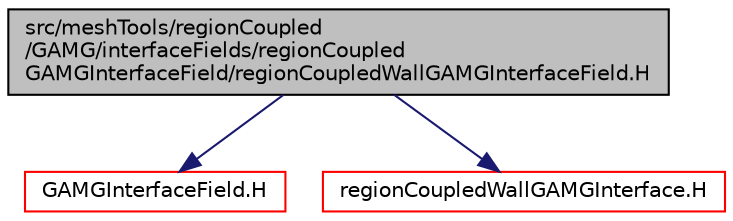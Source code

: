 digraph "src/meshTools/regionCoupled/GAMG/interfaceFields/regionCoupledGAMGInterfaceField/regionCoupledWallGAMGInterfaceField.H"
{
  bgcolor="transparent";
  edge [fontname="Helvetica",fontsize="10",labelfontname="Helvetica",labelfontsize="10"];
  node [fontname="Helvetica",fontsize="10",shape=record];
  Node1 [label="src/meshTools/regionCoupled\l/GAMG/interfaceFields/regionCoupled\lGAMGInterfaceField/regionCoupledWallGAMGInterfaceField.H",height=0.2,width=0.4,color="black", fillcolor="grey75", style="filled", fontcolor="black"];
  Node1 -> Node2 [color="midnightblue",fontsize="10",style="solid",fontname="Helvetica"];
  Node2 [label="GAMGInterfaceField.H",height=0.2,width=0.4,color="red",URL="$a08693.html"];
  Node1 -> Node3 [color="midnightblue",fontsize="10",style="solid",fontname="Helvetica"];
  Node3 [label="regionCoupledWallGAMGInterface.H",height=0.2,width=0.4,color="red",URL="$a07626.html"];
}
